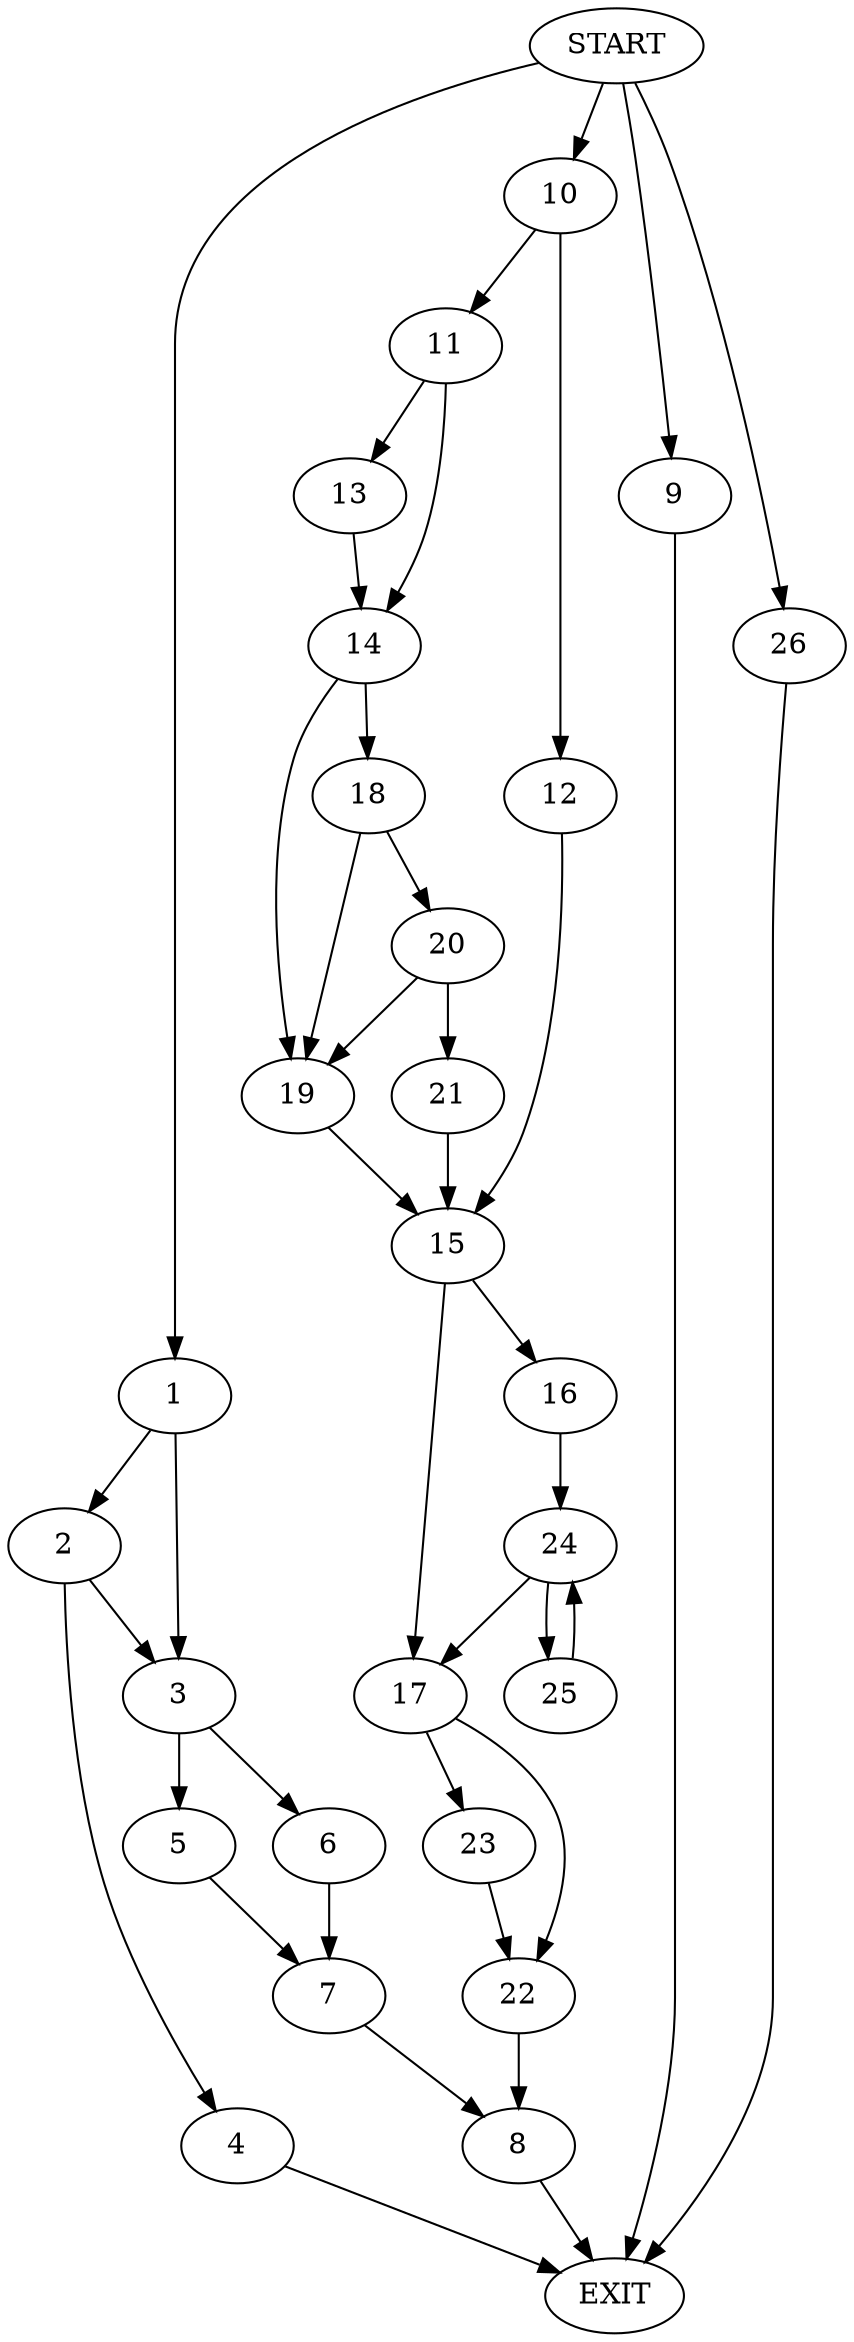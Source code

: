 digraph {
0 [label="START"]
27 [label="EXIT"]
0 -> 1
1 -> 2
1 -> 3
2 -> 3
2 -> 4
3 -> 5
3 -> 6
4 -> 27
5 -> 7
6 -> 7
7 -> 8
8 -> 27
0 -> 9
9 -> 27
0 -> 10
10 -> 11
10 -> 12
11 -> 13
11 -> 14
12 -> 15
15 -> 16
15 -> 17
14 -> 18
14 -> 19
13 -> 14
19 -> 15
18 -> 20
18 -> 19
20 -> 21
20 -> 19
21 -> 15
17 -> 22
17 -> 23
16 -> 24
24 -> 25
24 -> 17
25 -> 24
22 -> 8
23 -> 22
0 -> 26
26 -> 27
}
